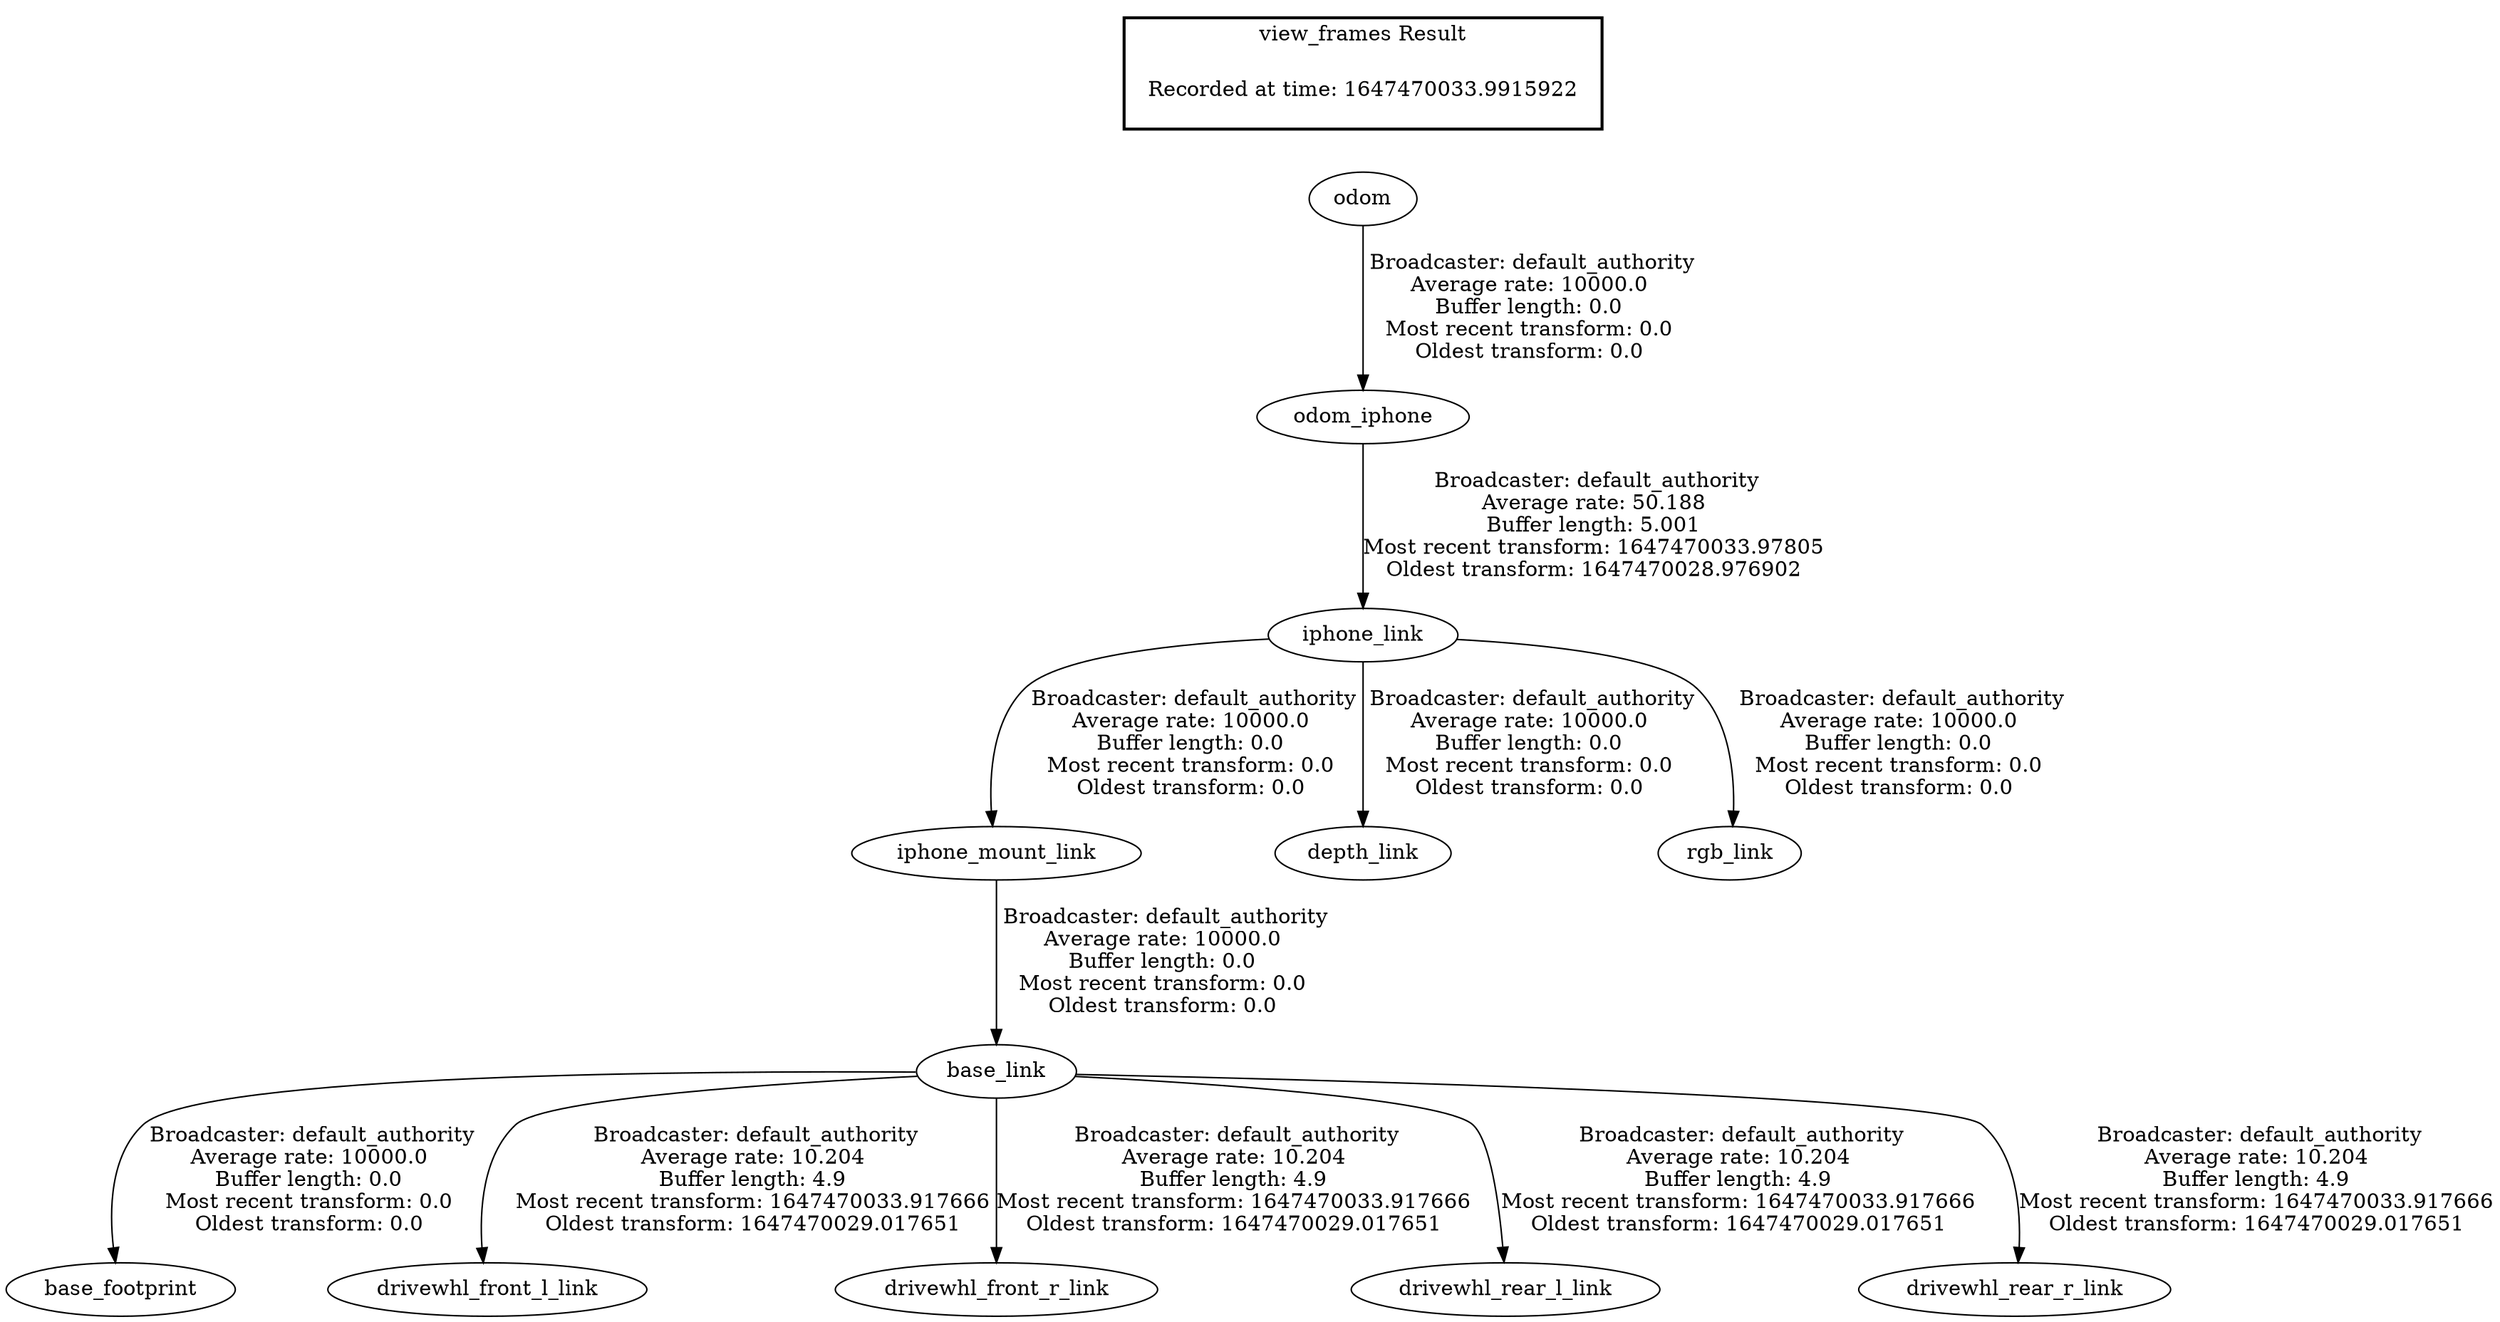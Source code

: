 digraph G {
"base_link" -> "base_footprint"[label=" Broadcaster: default_authority\nAverage rate: 10000.0\nBuffer length: 0.0\nMost recent transform: 0.0\nOldest transform: 0.0\n"];
"iphone_mount_link" -> "base_link"[label=" Broadcaster: default_authority\nAverage rate: 10000.0\nBuffer length: 0.0\nMost recent transform: 0.0\nOldest transform: 0.0\n"];
"iphone_link" -> "depth_link"[label=" Broadcaster: default_authority\nAverage rate: 10000.0\nBuffer length: 0.0\nMost recent transform: 0.0\nOldest transform: 0.0\n"];
"odom_iphone" -> "iphone_link"[label=" Broadcaster: default_authority\nAverage rate: 50.188\nBuffer length: 5.001\nMost recent transform: 1647470033.97805\nOldest transform: 1647470028.976902\n"];
"iphone_link" -> "iphone_mount_link"[label=" Broadcaster: default_authority\nAverage rate: 10000.0\nBuffer length: 0.0\nMost recent transform: 0.0\nOldest transform: 0.0\n"];
"iphone_link" -> "rgb_link"[label=" Broadcaster: default_authority\nAverage rate: 10000.0\nBuffer length: 0.0\nMost recent transform: 0.0\nOldest transform: 0.0\n"];
"base_link" -> "drivewhl_front_l_link"[label=" Broadcaster: default_authority\nAverage rate: 10.204\nBuffer length: 4.9\nMost recent transform: 1647470033.917666\nOldest transform: 1647470029.017651\n"];
"base_link" -> "drivewhl_front_r_link"[label=" Broadcaster: default_authority\nAverage rate: 10.204\nBuffer length: 4.9\nMost recent transform: 1647470033.917666\nOldest transform: 1647470029.017651\n"];
"base_link" -> "drivewhl_rear_l_link"[label=" Broadcaster: default_authority\nAverage rate: 10.204\nBuffer length: 4.9\nMost recent transform: 1647470033.917666\nOldest transform: 1647470029.017651\n"];
"base_link" -> "drivewhl_rear_r_link"[label=" Broadcaster: default_authority\nAverage rate: 10.204\nBuffer length: 4.9\nMost recent transform: 1647470033.917666\nOldest transform: 1647470029.017651\n"];
"odom" -> "odom_iphone"[label=" Broadcaster: default_authority\nAverage rate: 10000.0\nBuffer length: 0.0\nMost recent transform: 0.0\nOldest transform: 0.0\n"];
edge [style=invis];
 subgraph cluster_legend { style=bold; color=black; label ="view_frames Result";
"Recorded at time: 1647470033.9915922"[ shape=plaintext ] ;
}->"odom";
}